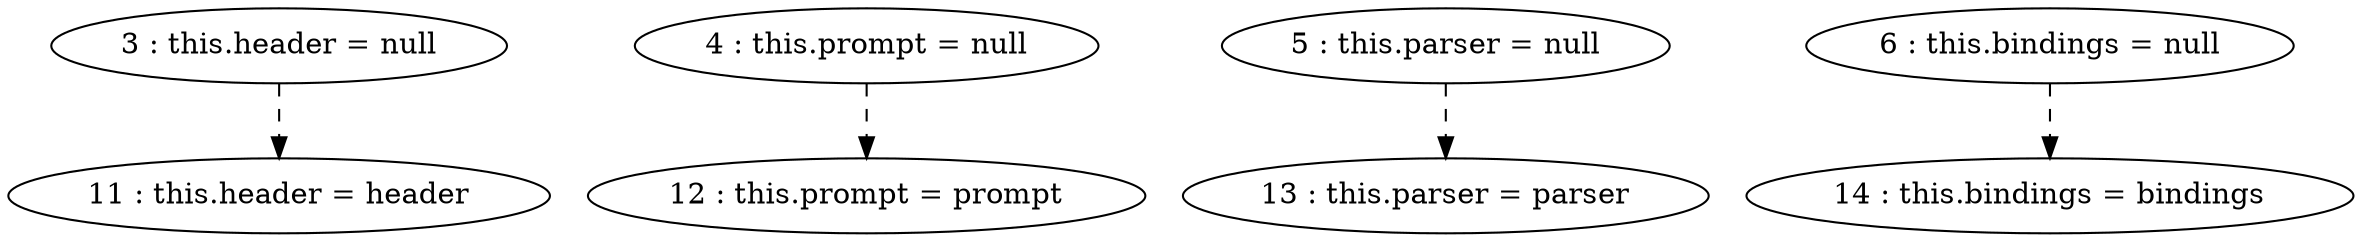 digraph G {
"3 : this.header = null"
"3 : this.header = null" -> "11 : this.header = header" [style=dashed]
"4 : this.prompt = null"
"4 : this.prompt = null" -> "12 : this.prompt = prompt" [style=dashed]
"5 : this.parser = null"
"5 : this.parser = null" -> "13 : this.parser = parser" [style=dashed]
"6 : this.bindings = null"
"6 : this.bindings = null" -> "14 : this.bindings = bindings" [style=dashed]
"11 : this.header = header"
"12 : this.prompt = prompt"
"13 : this.parser = parser"
"14 : this.bindings = bindings"
}